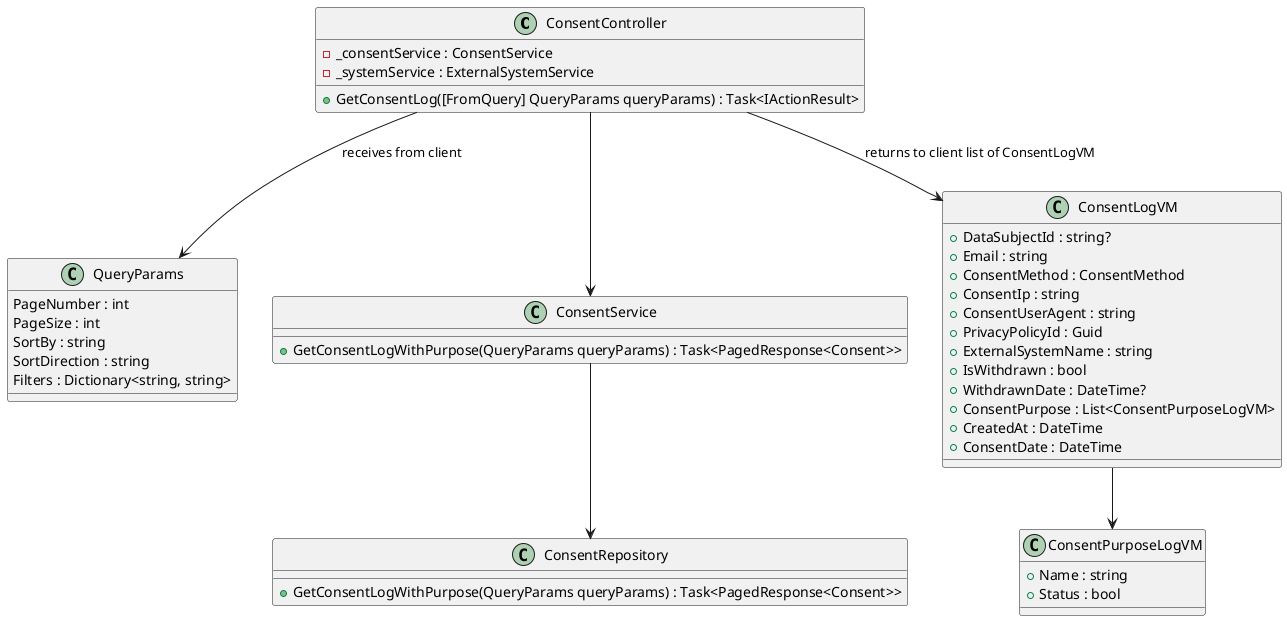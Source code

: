 @startuml

class ConsentController {
    -_consentService : ConsentService
    -_systemService : ExternalSystemService

    +GetConsentLog([FromQuery] QueryParams queryParams) : Task<IActionResult>
}

class QueryParams {
    PageNumber : int
    PageSize : int
    SortBy : string
    SortDirection : string
    Filters : Dictionary<string, string>
}


class ConsentService {
    +GetConsentLogWithPurpose(QueryParams queryParams) : Task<PagedResponse<Consent>>
}

class ConsentRepository {
    +GetConsentLogWithPurpose(QueryParams queryParams) : Task<PagedResponse<Consent>>
}

class ConsentLogVM {
    +DataSubjectId : string?
    +Email : string
    +ConsentMethod : ConsentMethod
    +ConsentIp : string
    +ConsentUserAgent : string
    +PrivacyPolicyId : Guid
    +ExternalSystemName : string
    +IsWithdrawn : bool
    +WithdrawnDate : DateTime?
    +ConsentPurpose : List<ConsentPurposeLogVM>
    +CreatedAt : DateTime
    +ConsentDate : DateTime
}

class ConsentPurposeLogVM {
    +Name : string
    +Status : bool
}

ConsentController --> ConsentService
ConsentController --> QueryParams : "receives from client"
ConsentController --> ConsentLogVM : "returns to client list of ConsentLogVM"
ConsentService --> ConsentRepository

ConsentLogVM --> ConsentPurposeLogVM

@enduml